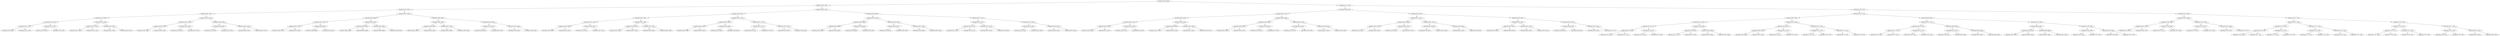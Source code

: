digraph G{
2031849620 [label="Node{data=[3038, 3038]}"]
2031849620 -> 1612329360
1612329360 [label="Node{data=[2907, 2907]}"]
1612329360 -> 1643921494
1643921494 [label="Node{data=[2875, 2875]}"]
1643921494 -> 139657330
139657330 [label="Node{data=[1037, 1037]}"]
139657330 -> 761904860
761904860 [label="Node{data=[1029, 1029]}"]
761904860 -> 474913872
474913872 [label="Node{data=[1025, 1025]}"]
474913872 -> 531857791
531857791 [label="Node{data=[1023, 1023]}"]
531857791 -> 267604587
267604587 [label="Node{data=[1006, 1006]}"]
531857791 -> 1863090711
1863090711 [label="Node{data=[1024, 1024]}"]
474913872 -> 122171322
122171322 [label="Node{data=[1027, 1027]}"]
122171322 -> 83095125
83095125 [label="Node{data=[1026, 1026]}"]
122171322 -> 294028458
294028458 [label="Node{data=[1028, 1028]}"]
761904860 -> 437362871
437362871 [label="Node{data=[1033, 1033]}"]
437362871 -> 1549957552
1549957552 [label="Node{data=[1031, 1031]}"]
1549957552 -> 1199088943
1199088943 [label="Node{data=[1030, 1030]}"]
1549957552 -> 1660869310
1660869310 [label="Node{data=[1032, 1032]}"]
437362871 -> 1979570766
1979570766 [label="Node{data=[1035, 1035]}"]
1979570766 -> 983401144
983401144 [label="Node{data=[1034, 1034]}"]
1979570766 -> 944642329
944642329 [label="Node{data=[1036, 1036]}"]
139657330 -> 753999748
753999748 [label="Node{data=[2234, 2234]}"]
753999748 -> 927305726
927305726 [label="Node{data=[1041, 1041]}"]
927305726 -> 1637565420
1637565420 [label="Node{data=[1039, 1039]}"]
1637565420 -> 693442583
693442583 [label="Node{data=[1038, 1038]}"]
1637565420 -> 226242438
226242438 [label="Node{data=[1040, 1040]}"]
927305726 -> 375221160
375221160 [label="Node{data=[1050, 1050]}"]
375221160 -> 761450156
761450156 [label="Node{data=[1042, 1042]}"]
375221160 -> 745991863
745991863 [label="Node{data=[2207, 2207]}"]
753999748 -> 1083896992
1083896992 [label="Node{data=[2823, 2823]}"]
1083896992 -> 1030211376
1030211376 [label="Node{data=[2648, 2648]}"]
1030211376 -> 113998238
113998238 [label="Node{data=[2244, 2244]}"]
1030211376 -> 491994278
491994278 [label="Node{data=[2822, 2822]}"]
1083896992 -> 175895640
175895640 [label="Node{data=[2825, 2825]}"]
175895640 -> 153545824
153545824 [label="Node{data=[2824, 2824]}"]
175895640 -> 1425826643
1425826643 [label="Node{data=[2874, 2874]}"]
1643921494 -> 1355727718
1355727718 [label="Node{data=[2891, 2891]}"]
1355727718 -> 96609299
96609299 [label="Node{data=[2883, 2883]}"]
96609299 -> 1002020135
1002020135 [label="Node{data=[2879, 2879]}"]
1002020135 -> 208181240
208181240 [label="Node{data=[2877, 2877]}"]
208181240 -> 714842336
714842336 [label="Node{data=[2876, 2876]}"]
208181240 -> 1055779612
1055779612 [label="Node{data=[2878, 2878]}"]
1002020135 -> 1237981507
1237981507 [label="Node{data=[2881, 2881]}"]
1237981507 -> 30773461
30773461 [label="Node{data=[2880, 2880]}"]
1237981507 -> 1983823023
1983823023 [label="Node{data=[2882, 2882]}"]
96609299 -> 668605567
668605567 [label="Node{data=[2887, 2887]}"]
668605567 -> 1052969414
1052969414 [label="Node{data=[2885, 2885]}"]
1052969414 -> 331183603
331183603 [label="Node{data=[2884, 2884]}"]
1052969414 -> 275085551
275085551 [label="Node{data=[2886, 2886]}"]
668605567 -> 1730918264
1730918264 [label="Node{data=[2889, 2889]}"]
1730918264 -> 1090527074
1090527074 [label="Node{data=[2888, 2888]}"]
1730918264 -> 963307612
963307612 [label="Node{data=[2890, 2890]}"]
1355727718 -> 41110942
41110942 [label="Node{data=[2899, 2899]}"]
41110942 -> 945404639
945404639 [label="Node{data=[2895, 2895]}"]
945404639 -> 2044938681
2044938681 [label="Node{data=[2893, 2893]}"]
2044938681 -> 396715729
396715729 [label="Node{data=[2892, 2892]}"]
2044938681 -> 262325766
262325766 [label="Node{data=[2894, 2894]}"]
945404639 -> 2060978799
2060978799 [label="Node{data=[2897, 2897]}"]
2060978799 -> 420821516
420821516 [label="Node{data=[2896, 2896]}"]
2060978799 -> 632968209
632968209 [label="Node{data=[2898, 2898]}"]
41110942 -> 1009853526
1009853526 [label="Node{data=[2903, 2903]}"]
1009853526 -> 109103821
109103821 [label="Node{data=[2901, 2901]}"]
109103821 -> 913655115
913655115 [label="Node{data=[2900, 2900]}"]
109103821 -> 1092130120
1092130120 [label="Node{data=[2902, 2902]}"]
1009853526 -> 1950223017
1950223017 [label="Node{data=[2905, 2905]}"]
1950223017 -> 1952997441
1952997441 [label="Node{data=[2904, 2904]}"]
1950223017 -> 1747659930
1747659930 [label="Node{data=[2906, 2906]}"]
1612329360 -> 1838958082
1838958082 [label="Node{data=[2981, 2981]}"]
1838958082 -> 1777558106
1777558106 [label="Node{data=[2959, 2959]}"]
1777558106 -> 1588489549
1588489549 [label="Node{data=[2951, 2951]}"]
1588489549 -> 1875957246
1875957246 [label="Node{data=[2911, 2911]}"]
1875957246 -> 1626546768
1626546768 [label="Node{data=[2909, 2909]}"]
1626546768 -> 316698022
316698022 [label="Node{data=[2908, 2908]}"]
1626546768 -> 1057599154
1057599154 [label="Node{data=[2910, 2910]}"]
1875957246 -> 1453323144
1453323144 [label="Node{data=[2931, 2931]}"]
1453323144 -> 789031593
789031593 [label="Node{data=[2912, 2912]}"]
1453323144 -> 1050374066
1050374066 [label="Node{data=[2937, 2937]}"]
1588489549 -> 1284848365
1284848365 [label="Node{data=[2955, 2955]}"]
1284848365 -> 1707053892
1707053892 [label="Node{data=[2953, 2953]}"]
1707053892 -> 2004828088
2004828088 [label="Node{data=[2952, 2952]}"]
1707053892 -> 318515226
318515226 [label="Node{data=[2954, 2954]}"]
1284848365 -> 2010856186
2010856186 [label="Node{data=[2957, 2957]}"]
2010856186 -> 1860674294
1860674294 [label="Node{data=[2956, 2956]}"]
2010856186 -> 1626067565
1626067565 [label="Node{data=[2958, 2958]}"]
1777558106 -> 329550482
329550482 [label="Node{data=[2967, 2967]}"]
329550482 -> 1023831798
1023831798 [label="Node{data=[2963, 2963]}"]
1023831798 -> 1856347058
1856347058 [label="Node{data=[2961, 2961]}"]
1856347058 -> 1348682929
1348682929 [label="Node{data=[2960, 2960]}"]
1856347058 -> 1738843189
1738843189 [label="Node{data=[2962, 2962]}"]
1023831798 -> 1767573481
1767573481 [label="Node{data=[2965, 2965]}"]
1767573481 -> 736192891
736192891 [label="Node{data=[2964, 2964]}"]
1767573481 -> 1642980986
1642980986 [label="Node{data=[2966, 2966]}"]
329550482 -> 589980542
589980542 [label="Node{data=[2977, 2977]}"]
589980542 -> 310332605
310332605 [label="Node{data=[2975, 2975]}"]
310332605 -> 854938936
854938936 [label="Node{data=[2974, 2974]}"]
310332605 -> 1009105706
1009105706 [label="Node{data=[2976, 2976]}"]
589980542 -> 1281629763
1281629763 [label="Node{data=[2979, 2979]}"]
1281629763 -> 613853654
613853654 [label="Node{data=[2978, 2978]}"]
1281629763 -> 1012036841
1012036841 [label="Node{data=[2980, 2980]}"]
1838958082 -> 767517858
767517858 [label="Node{data=[3009, 3009]}"]
767517858 -> 1095102800
1095102800 [label="Node{data=[3001, 3001]}"]
1095102800 -> 1351366839
1351366839 [label="Node{data=[2985, 2985]}"]
1351366839 -> 2144795507
2144795507 [label="Node{data=[2983, 2983]}"]
2144795507 -> 697961055
697961055 [label="Node{data=[2982, 2982]}"]
2144795507 -> 1195094349
1195094349 [label="Node{data=[2984, 2984]}"]
1351366839 -> 1984131229
1984131229 [label="Node{data=[2999, 2999]}"]
1984131229 -> 1040584773
1040584773 [label="Node{data=[2998, 2998]}"]
1984131229 -> 1194798376
1194798376 [label="Node{data=[3000, 3000]}"]
1095102800 -> 1562139994
1562139994 [label="Node{data=[3005, 3005]}"]
1562139994 -> 817236476
817236476 [label="Node{data=[3003, 3003]}"]
817236476 -> 1044165527
1044165527 [label="Node{data=[3002, 3002]}"]
817236476 -> 1075611413
1075611413 [label="Node{data=[3004, 3004]}"]
1562139994 -> 2136339649
2136339649 [label="Node{data=[3007, 3007]}"]
2136339649 -> 2133654334
2133654334 [label="Node{data=[3006, 3006]}"]
2136339649 -> 609705799
609705799 [label="Node{data=[3008, 3008]}"]
767517858 -> 14106871
14106871 [label="Node{data=[3017, 3017]}"]
14106871 -> 1349799888
1349799888 [label="Node{data=[3013, 3013]}"]
1349799888 -> 1218034667
1218034667 [label="Node{data=[3011, 3011]}"]
1218034667 -> 1445624024
1445624024 [label="Node{data=[3010, 3010]}"]
1218034667 -> 1816156690
1816156690 [label="Node{data=[3012, 3012]}"]
1349799888 -> 515408517
515408517 [label="Node{data=[3015, 3015]}"]
515408517 -> 461055066
461055066 [label="Node{data=[3014, 3014]}"]
515408517 -> 512910165
512910165 [label="Node{data=[3016, 3016]}"]
14106871 -> 1894525535
1894525535 [label="Node{data=[3021, 3021]}"]
1894525535 -> 714744429
714744429 [label="Node{data=[3019, 3019]}"]
714744429 -> 1753324176
1753324176 [label="Node{data=[3018, 3018]}"]
714744429 -> 1694811166
1694811166 [label="Node{data=[3020, 3020]}"]
1894525535 -> 1957409843
1957409843 [label="Node{data=[3023, 3023]}"]
1957409843 -> 257517953
257517953 [label="Node{data=[3022, 3022]}"]
1957409843 -> 1810380768
1810380768 [label="Node{data=[3024, 3024]}"]
2031849620 -> 672082615
672082615 [label="Node{data=[5118, 5118]}"]
672082615 -> 28055977
28055977 [label="Node{data=[4920, 4920]}"]
28055977 -> 1174236540
1174236540 [label="Node{data=[3342, 3342]}"]
1174236540 -> 1870660884
1870660884 [label="Node{data=[3046, 3046]}"]
1870660884 -> 1040957633
1040957633 [label="Node{data=[3042, 3042]}"]
1040957633 -> 1594615800
1594615800 [label="Node{data=[3040, 3040]}"]
1594615800 -> 1899227112
1899227112 [label="Node{data=[3039, 3039]}"]
1594615800 -> 519365759
519365759 [label="Node{data=[3041, 3041]}"]
1040957633 -> 2115576488
2115576488 [label="Node{data=[3044, 3044]}"]
2115576488 -> 2125278900
2125278900 [label="Node{data=[3043, 3043]}"]
2115576488 -> 273648174
273648174 [label="Node{data=[3045, 3045]}"]
1870660884 -> 690049860
690049860 [label="Node{data=[3050, 3050]}"]
690049860 -> 505034922
505034922 [label="Node{data=[3048, 3048]}"]
505034922 -> 164982099
164982099 [label="Node{data=[3047, 3047]}"]
505034922 -> 1697089725
1697089725 [label="Node{data=[3049, 3049]}"]
690049860 -> 1186946094
1186946094 [label="Node{data=[3087, 3087]}"]
1186946094 -> 162526011
162526011 [label="Node{data=[3051, 3051]}"]
1186946094 -> 733132968
733132968 [label="Node{data=[3326, 3326]}"]
1174236540 -> 1913237251
1913237251 [label="Node{data=[4890, 4890]}"]
1913237251 -> 1315689280
1315689280 [label="Node{data=[3456, 3456]}"]
1315689280 -> 942393245
942393245 [label="Node{data=[3390, 3390]}"]
942393245 -> 107106248
107106248 [label="Node{data=[3389, 3389]}"]
942393245 -> 959220144
959220144 [label="Node{data=[3414, 3414]}"]
1315689280 -> 701344774
701344774 [label="Node{data=[3500, 3500]}"]
701344774 -> 1337758093
1337758093 [label="Node{data=[3476, 3476]}"]
701344774 -> 1538558909
1538558909 [label="Node{data=[4637, 4637]}"]
1913237251 -> 109635698
109635698 [label="Node{data=[4916, 4916]}"]
109635698 -> 1113708857
1113708857 [label="Node{data=[4914, 4914]}"]
1113708857 -> 1777997825
1777997825 [label="Node{data=[4913, 4913]}"]
1113708857 -> 384602080
384602080 [label="Node{data=[4915, 4915]}"]
109635698 -> 1466318391
1466318391 [label="Node{data=[4918, 4918]}"]
1466318391 -> 461540851
461540851 [label="Node{data=[4917, 4917]}"]
1466318391 -> 578921618
578921618 [label="Node{data=[4919, 4919]}"]
28055977 -> 1348517037
1348517037 [label="Node{data=[5025, 5025]}"]
1348517037 -> 915515152
915515152 [label="Node{data=[4971, 4971]}"]
915515152 -> 963860772
963860772 [label="Node{data=[4924, 4924]}"]
963860772 -> 385470380
385470380 [label="Node{data=[4922, 4922]}"]
385470380 -> 1126800394
1126800394 [label="Node{data=[4921, 4921]}"]
385470380 -> 2017139288
2017139288 [label="Node{data=[4923, 4923]}"]
963860772 -> 1529005570
1529005570 [label="Node{data=[4926, 4926]}"]
1529005570 -> 58648165
58648165 [label="Node{data=[4925, 4925]}"]
1529005570 -> 213447628
213447628 [label="Node{data=[4927, 4927]}"]
915515152 -> 745656793
745656793 [label="Node{data=[5021, 5021]}"]
745656793 -> 1630404739
1630404739 [label="Node{data=[5019, 5019]}"]
1630404739 -> 353869581
353869581 [label="Node{data=[5018, 5018]}"]
1630404739 -> 1585068272
1585068272 [label="Node{data=[5020, 5020]}"]
745656793 -> 2091369983
2091369983 [label="Node{data=[5023, 5023]}"]
2091369983 -> 1830611184
1830611184 [label="Node{data=[5022, 5022]}"]
2091369983 -> 1155202473
1155202473 [label="Node{data=[5024, 5024]}"]
1348517037 -> 1265168506
1265168506 [label="Node{data=[5033, 5033]}"]
1265168506 -> 153242837
153242837 [label="Node{data=[5029, 5029]}"]
153242837 -> 66285161
66285161 [label="Node{data=[5027, 5027]}"]
66285161 -> 274197515
274197515 [label="Node{data=[5026, 5026]}"]
66285161 -> 481310043
481310043 [label="Node{data=[5028, 5028]}"]
153242837 -> 124749564
124749564 [label="Node{data=[5031, 5031]}"]
124749564 -> 527900766
527900766 [label="Node{data=[5030, 5030]}"]
124749564 -> 812625935
812625935 [label="Node{data=[5032, 5032]}"]
1265168506 -> 761811380
761811380 [label="Node{data=[5037, 5037]}"]
761811380 -> 1447787139
1447787139 [label="Node{data=[5035, 5035]}"]
1447787139 -> 1880671684
1880671684 [label="Node{data=[5034, 5034]}"]
1447787139 -> 1027275776
1027275776 [label="Node{data=[5036, 5036]}"]
761811380 -> 1378938850
1378938850 [label="Node{data=[5106, 5106]}"]
1378938850 -> 1596065861
1596065861 [label="Node{data=[5038, 5038]}"]
1378938850 -> 1763889280
1763889280 [label="Node{data=[5117, 5117]}"]
672082615 -> 51575640
51575640 [label="Node{data=[7292, 7292]}"]
51575640 -> 1443388199
1443388199 [label="Node{data=[5719, 5719]}"]
1443388199 -> 421986691
421986691 [label="Node{data=[5407, 5407]}"]
421986691 -> 1727948023
1727948023 [label="Node{data=[5126, 5126]}"]
1727948023 -> 1914866507
1914866507 [label="Node{data=[5122, 5122]}"]
1914866507 -> 1718036299
1718036299 [label="Node{data=[5120, 5120]}"]
1718036299 -> 1206720797
1206720797 [label="Node{data=[5119, 5119]}"]
1718036299 -> 1377895627
1377895627 [label="Node{data=[5121, 5121]}"]
1914866507 -> 884978967
884978967 [label="Node{data=[5124, 5124]}"]
884978967 -> 1807585716
1807585716 [label="Node{data=[5123, 5123]}"]
884978967 -> 1144473647
1144473647 [label="Node{data=[5125, 5125]}"]
1727948023 -> 518654782
518654782 [label="Node{data=[5403, 5403]}"]
518654782 -> 1463030521
1463030521 [label="Node{data=[5128, 5128]}"]
1463030521 -> 1350764954
1350764954 [label="Node{data=[5127, 5127]}"]
1463030521 -> 780879253
780879253 [label="Node{data=[5129, 5129]}"]
518654782 -> 1618348161
1618348161 [label="Node{data=[5405, 5405]}"]
1618348161 -> 396524972
396524972 [label="Node{data=[5404, 5404]}"]
1618348161 -> 1596287259
1596287259 [label="Node{data=[5406, 5406]}"]
421986691 -> 737552519
737552519 [label="Node{data=[5415, 5415]}"]
737552519 -> 2064916344
2064916344 [label="Node{data=[5411, 5411]}"]
2064916344 -> 2136953515
2136953515 [label="Node{data=[5409, 5409]}"]
2136953515 -> 189174250
189174250 [label="Node{data=[5408, 5408]}"]
2136953515 -> 292430357
292430357 [label="Node{data=[5410, 5410]}"]
2064916344 -> 1255805087
1255805087 [label="Node{data=[5413, 5413]}"]
1255805087 -> 1326831973
1326831973 [label="Node{data=[5412, 5412]}"]
1255805087 -> 1885591724
1885591724 [label="Node{data=[5414, 5414]}"]
737552519 -> 276640319
276640319 [label="Node{data=[5715, 5715]}"]
276640319 -> 179934791
179934791 [label="Node{data=[5713, 5713]}"]
179934791 -> 1803991172
1803991172 [label="Node{data=[5712, 5712]}"]
179934791 -> 97434592
97434592 [label="Node{data=[5714, 5714]}"]
276640319 -> 2086378924
2086378924 [label="Node{data=[5717, 5717]}"]
2086378924 -> 982923214
982923214 [label="Node{data=[5716, 5716]}"]
2086378924 -> 1678441088
1678441088 [label="Node{data=[5718, 5718]}"]
1443388199 -> 342580314
342580314 [label="Node{data=[6490, 6490]}"]
342580314 -> 880612742
880612742 [label="Node{data=[5727, 5727]}"]
880612742 -> 1063152768
1063152768 [label="Node{data=[5723, 5723]}"]
1063152768 -> 213081873
213081873 [label="Node{data=[5721, 5721]}"]
213081873 -> 1114917713
1114917713 [label="Node{data=[5720, 5720]}"]
213081873 -> 519677884
519677884 [label="Node{data=[5722, 5722]}"]
1063152768 -> 1385161359
1385161359 [label="Node{data=[5725, 5725]}"]
1385161359 -> 1154638872
1154638872 [label="Node{data=[5724, 5724]}"]
1385161359 -> 614240528
614240528 [label="Node{data=[5726, 5726]}"]
880612742 -> 1997211256
1997211256 [label="Node{data=[6460, 6460]}"]
1997211256 -> 1513953676
1513953676 [label="Node{data=[6247, 6247]}"]
1513953676 -> 228082807
228082807 [label="Node{data=[5728, 5728]}"]
1513953676 -> 1305231557
1305231557 [label="Node{data=[6446, 6446]}"]
1997211256 -> 1650177986
1650177986 [label="Node{data=[6488, 6488]}"]
1650177986 -> 1343759228
1343759228 [label="Node{data=[6487, 6487]}"]
1650177986 -> 527199988
527199988 [label="Node{data=[6489, 6489]}"]
342580314 -> 814342068
814342068 [label="Node{data=[7284, 7284]}"]
814342068 -> 257133504
257133504 [label="Node{data=[6494, 6494]}"]
257133504 -> 515988117
515988117 [label="Node{data=[6492, 6492]}"]
515988117 -> 1646693495
1646693495 [label="Node{data=[6491, 6491]}"]
515988117 -> 481074168
481074168 [label="Node{data=[6493, 6493]}"]
257133504 -> 263331366
263331366 [label="Node{data=[6496, 6496]}"]
263331366 -> 464779447
464779447 [label="Node{data=[6495, 6495]}"]
263331366 -> 1293978242
1293978242 [label="Node{data=[6497, 6497]}"]
814342068 -> 892058501
892058501 [label="Node{data=[7288, 7288]}"]
892058501 -> 720879656
720879656 [label="Node{data=[7286, 7286]}"]
720879656 -> 772141953
772141953 [label="Node{data=[7285, 7285]}"]
720879656 -> 1740114009
1740114009 [label="Node{data=[7287, 7287]}"]
892058501 -> 262627512
262627512 [label="Node{data=[7290, 7290]}"]
262627512 -> 465897444
465897444 [label="Node{data=[7289, 7289]}"]
262627512 -> 450717414
450717414 [label="Node{data=[7291, 7291]}"]
51575640 -> 1031819044
1031819044 [label="Node{data=[7308, 7308]}"]
1031819044 -> 160844428
160844428 [label="Node{data=[7300, 7300]}"]
160844428 -> 979338877
979338877 [label="Node{data=[7296, 7296]}"]
979338877 -> 1271147910
1271147910 [label="Node{data=[7294, 7294]}"]
1271147910 -> 1946329781
1946329781 [label="Node{data=[7293, 7293]}"]
1271147910 -> 1341871251
1341871251 [label="Node{data=[7295, 7295]}"]
979338877 -> 164712319
164712319 [label="Node{data=[7298, 7298]}"]
164712319 -> 1670638558
1670638558 [label="Node{data=[7297, 7297]}"]
164712319 -> 40237587
40237587 [label="Node{data=[7299, 7299]}"]
160844428 -> 388987136
388987136 [label="Node{data=[7304, 7304]}"]
388987136 -> 344356397
344356397 [label="Node{data=[7302, 7302]}"]
344356397 -> 1756869240
1756869240 [label="Node{data=[7301, 7301]}"]
344356397 -> 1169123359
1169123359 [label="Node{data=[7303, 7303]}"]
388987136 -> 698674899
698674899 [label="Node{data=[7306, 7306]}"]
698674899 -> 238338772
238338772 [label="Node{data=[7305, 7305]}"]
698674899 -> 1539671320
1539671320 [label="Node{data=[7307, 7307]}"]
1031819044 -> 1704260079
1704260079 [label="Node{data=[7755, 7755]}"]
1704260079 -> 1799899640
1799899640 [label="Node{data=[7316, 7316]}"]
1799899640 -> 1128404007
1128404007 [label="Node{data=[7312, 7312]}"]
1128404007 -> 886613010
886613010 [label="Node{data=[7310, 7310]}"]
886613010 -> 1988174063
1988174063 [label="Node{data=[7309, 7309]}"]
886613010 -> 1596960846
1596960846 [label="Node{data=[7311, 7311]}"]
1128404007 -> 203388064
203388064 [label="Node{data=[7314, 7314]}"]
203388064 -> 2107025669
2107025669 [label="Node{data=[7313, 7313]}"]
203388064 -> 49244160
49244160 [label="Node{data=[7315, 7315]}"]
1799899640 -> 543163859
543163859 [label="Node{data=[7751, 7751]}"]
543163859 -> 1471008523
1471008523 [label="Node{data=[7318, 7318]}"]
1471008523 -> 523999866
523999866 [label="Node{data=[7317, 7317]}"]
1471008523 -> 1726832373
1726832373 [label="Node{data=[7750, 7750]}"]
543163859 -> 1183023462
1183023462 [label="Node{data=[7753, 7753]}"]
1183023462 -> 2138032938
2138032938 [label="Node{data=[7752, 7752]}"]
1183023462 -> 1011115767
1011115767 [label="Node{data=[7754, 7754]}"]
1704260079 -> 810720636
810720636 [label="Node{data=[7763, 7763]}"]
810720636 -> 1786819233
1786819233 [label="Node{data=[7759, 7759]}"]
1786819233 -> 1807155776
1807155776 [label="Node{data=[7757, 7757]}"]
1807155776 -> 1952166431
1952166431 [label="Node{data=[7756, 7756]}"]
1807155776 -> 1355184277
1355184277 [label="Node{data=[7758, 7758]}"]
1786819233 -> 1060953494
1060953494 [label="Node{data=[7761, 7761]}"]
1060953494 -> 1825205555
1825205555 [label="Node{data=[7760, 7760]}"]
1060953494 -> 1168699903
1168699903 [label="Node{data=[7762, 7762]}"]
810720636 -> 650717967
650717967 [label="Node{data=[7767, 7767]}"]
650717967 -> 2134938157
2134938157 [label="Node{data=[7765, 7765]}"]
2134938157 -> 1079823107
1079823107 [label="Node{data=[7764, 7764]}"]
2134938157 -> 1115291134
1115291134 [label="Node{data=[7766, 7766]}"]
650717967 -> 763832301
763832301 [label="Node{data=[8277, 8277]}"]
763832301 -> 1445796234
1445796234 [label="Node{data=[8225, 8225]}"]
763832301 -> 1880085663
1880085663 [label="Node{data=[8867, 8867]}"]
}